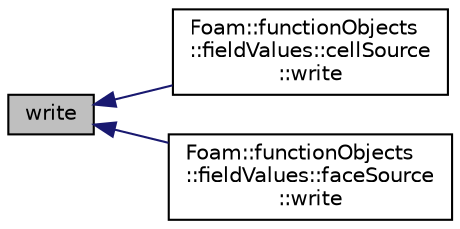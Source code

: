 digraph "write"
{
  bgcolor="transparent";
  edge [fontname="Helvetica",fontsize="10",labelfontname="Helvetica",labelfontsize="10"];
  node [fontname="Helvetica",fontsize="10",shape=record];
  rankdir="LR";
  Node1 [label="write",height=0.2,width=0.4,color="black", fillcolor="grey75", style="filled", fontcolor="black"];
  Node1 -> Node2 [dir="back",color="midnightblue",fontsize="10",style="solid",fontname="Helvetica"];
  Node2 [label="Foam::functionObjects\l::fieldValues::cellSource\l::write",height=0.2,width=0.4,color="black",URL="$a00233.html#aac759501cf6c7895a70eecbef0226ae1",tooltip="Calculate and write. "];
  Node1 -> Node3 [dir="back",color="midnightblue",fontsize="10",style="solid",fontname="Helvetica"];
  Node3 [label="Foam::functionObjects\l::fieldValues::faceSource\l::write",height=0.2,width=0.4,color="black",URL="$a00745.html#aac759501cf6c7895a70eecbef0226ae1",tooltip="Calculate and write. "];
}
